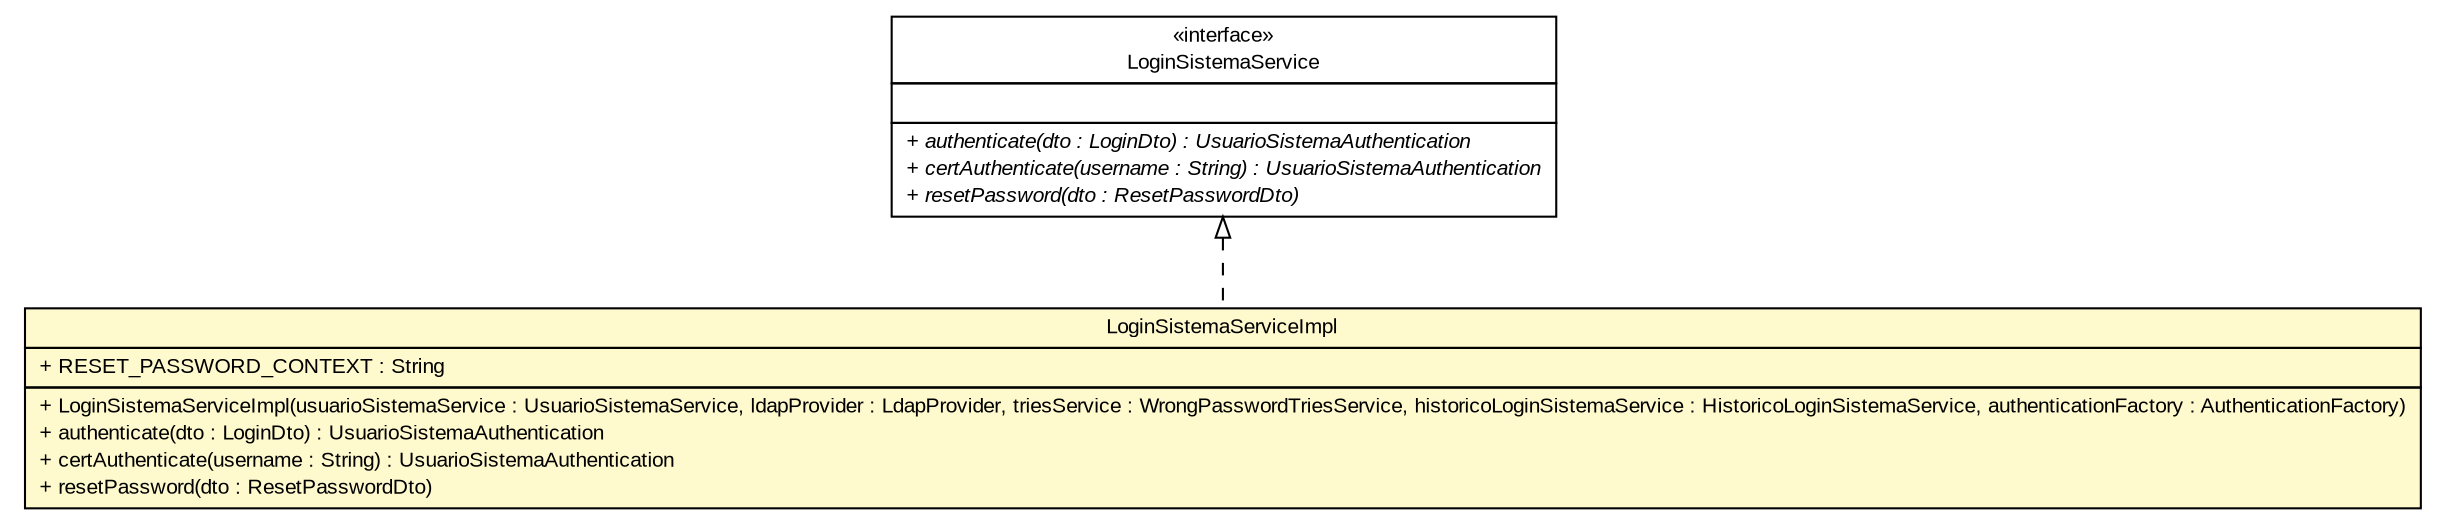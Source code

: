 #!/usr/local/bin/dot
#
# Class diagram 
# Generated by UMLGraph version R5_6 (http://www.umlgraph.org/)
#

digraph G {
	edge [fontname="arial",fontsize=10,labelfontname="arial",labelfontsize=10];
	node [fontname="arial",fontsize=10,shape=plaintext];
	nodesep=0.25;
	ranksep=0.5;
	// br.gov.to.sefaz.seg.business.authentication.service.impl.LoginSistemaServiceImpl
	c647678 [label=<<table title="br.gov.to.sefaz.seg.business.authentication.service.impl.LoginSistemaServiceImpl" border="0" cellborder="1" cellspacing="0" cellpadding="2" port="p" bgcolor="lemonChiffon" href="./LoginSistemaServiceImpl.html">
		<tr><td><table border="0" cellspacing="0" cellpadding="1">
<tr><td align="center" balign="center"> LoginSistemaServiceImpl </td></tr>
		</table></td></tr>
		<tr><td><table border="0" cellspacing="0" cellpadding="1">
<tr><td align="left" balign="left"> + RESET_PASSWORD_CONTEXT : String </td></tr>
		</table></td></tr>
		<tr><td><table border="0" cellspacing="0" cellpadding="1">
<tr><td align="left" balign="left"> + LoginSistemaServiceImpl(usuarioSistemaService : UsuarioSistemaService, ldapProvider : LdapProvider, triesService : WrongPasswordTriesService, historicoLoginSistemaService : HistoricoLoginSistemaService, authenticationFactory : AuthenticationFactory) </td></tr>
<tr><td align="left" balign="left"> + authenticate(dto : LoginDto) : UsuarioSistemaAuthentication </td></tr>
<tr><td align="left" balign="left"> + certAuthenticate(username : String) : UsuarioSistemaAuthentication </td></tr>
<tr><td align="left" balign="left"> + resetPassword(dto : ResetPasswordDto) </td></tr>
		</table></td></tr>
		</table>>, URL="./LoginSistemaServiceImpl.html", fontname="arial", fontcolor="black", fontsize=10.0];
	// br.gov.to.sefaz.seg.business.authentication.service.LoginSistemaService
	c647682 [label=<<table title="br.gov.to.sefaz.seg.business.authentication.service.LoginSistemaService" border="0" cellborder="1" cellspacing="0" cellpadding="2" port="p" href="../LoginSistemaService.html">
		<tr><td><table border="0" cellspacing="0" cellpadding="1">
<tr><td align="center" balign="center"> &#171;interface&#187; </td></tr>
<tr><td align="center" balign="center"> LoginSistemaService </td></tr>
		</table></td></tr>
		<tr><td><table border="0" cellspacing="0" cellpadding="1">
<tr><td align="left" balign="left">  </td></tr>
		</table></td></tr>
		<tr><td><table border="0" cellspacing="0" cellpadding="1">
<tr><td align="left" balign="left"><font face="arial italic" point-size="10.0"> + authenticate(dto : LoginDto) : UsuarioSistemaAuthentication </font></td></tr>
<tr><td align="left" balign="left"><font face="arial italic" point-size="10.0"> + certAuthenticate(username : String) : UsuarioSistemaAuthentication </font></td></tr>
<tr><td align="left" balign="left"><font face="arial italic" point-size="10.0"> + resetPassword(dto : ResetPasswordDto) </font></td></tr>
		</table></td></tr>
		</table>>, URL="../LoginSistemaService.html", fontname="arial", fontcolor="black", fontsize=10.0];
	//br.gov.to.sefaz.seg.business.authentication.service.impl.LoginSistemaServiceImpl implements br.gov.to.sefaz.seg.business.authentication.service.LoginSistemaService
	c647682:p -> c647678:p [dir=back,arrowtail=empty,style=dashed];
}


